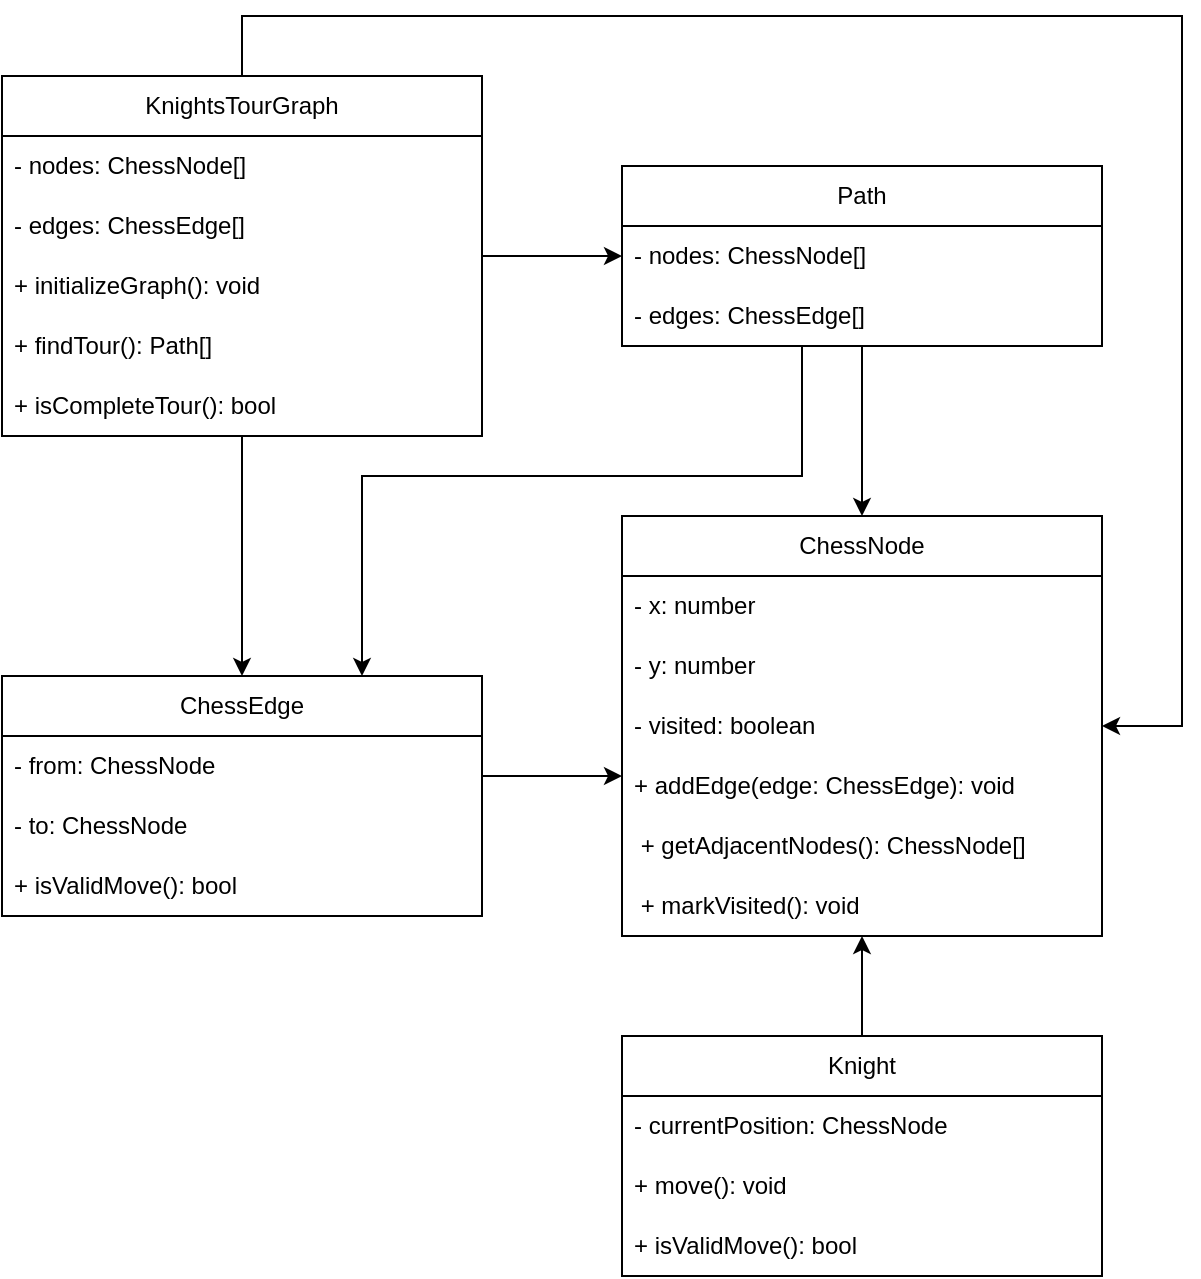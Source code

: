 <mxfile version="24.6.5" type="device">
  <diagram name="Página-1" id="ZcQG_in_lPmHBFCiBbCG">
    <mxGraphModel dx="1311" dy="713" grid="1" gridSize="10" guides="1" tooltips="1" connect="1" arrows="1" fold="1" page="1" pageScale="1" pageWidth="827" pageHeight="1169" math="0" shadow="0">
      <root>
        <mxCell id="0" />
        <mxCell id="1" parent="0" />
        <mxCell id="SAwRuuseJYx6IOJYf8bP-6" value="ChessNode" style="swimlane;fontStyle=0;childLayout=stackLayout;horizontal=1;startSize=30;horizontalStack=0;resizeParent=1;resizeParentMax=0;resizeLast=0;collapsible=1;marginBottom=0;whiteSpace=wrap;html=1;" vertex="1" parent="1">
          <mxGeometry x="360" y="320" width="240" height="210" as="geometry" />
        </mxCell>
        <mxCell id="SAwRuuseJYx6IOJYf8bP-7" value="- x: number" style="text;strokeColor=none;fillColor=none;align=left;verticalAlign=middle;spacingLeft=4;spacingRight=4;overflow=hidden;points=[[0,0.5],[1,0.5]];portConstraint=eastwest;rotatable=0;whiteSpace=wrap;html=1;" vertex="1" parent="SAwRuuseJYx6IOJYf8bP-6">
          <mxGeometry y="30" width="240" height="30" as="geometry" />
        </mxCell>
        <mxCell id="SAwRuuseJYx6IOJYf8bP-8" value="- y: number" style="text;strokeColor=none;fillColor=none;align=left;verticalAlign=middle;spacingLeft=4;spacingRight=4;overflow=hidden;points=[[0,0.5],[1,0.5]];portConstraint=eastwest;rotatable=0;whiteSpace=wrap;html=1;" vertex="1" parent="SAwRuuseJYx6IOJYf8bP-6">
          <mxGeometry y="60" width="240" height="30" as="geometry" />
        </mxCell>
        <mxCell id="SAwRuuseJYx6IOJYf8bP-13" value="- visited: boolean" style="text;strokeColor=none;fillColor=none;align=left;verticalAlign=middle;spacingLeft=4;spacingRight=4;overflow=hidden;points=[[0,0.5],[1,0.5]];portConstraint=eastwest;rotatable=0;whiteSpace=wrap;html=1;" vertex="1" parent="SAwRuuseJYx6IOJYf8bP-6">
          <mxGeometry y="90" width="240" height="30" as="geometry" />
        </mxCell>
        <mxCell id="SAwRuuseJYx6IOJYf8bP-14" value="+ addEdge(edge: ChessEdge): void" style="text;strokeColor=none;fillColor=none;align=left;verticalAlign=middle;spacingLeft=4;spacingRight=4;overflow=hidden;points=[[0,0.5],[1,0.5]];portConstraint=eastwest;rotatable=0;whiteSpace=wrap;html=1;" vertex="1" parent="SAwRuuseJYx6IOJYf8bP-6">
          <mxGeometry y="120" width="240" height="30" as="geometry" />
        </mxCell>
        <mxCell id="SAwRuuseJYx6IOJYf8bP-15" value="&amp;nbsp;+ getAdjacentNodes(): ChessNode[]" style="text;strokeColor=none;fillColor=none;align=left;verticalAlign=middle;spacingLeft=4;spacingRight=4;overflow=hidden;points=[[0,0.5],[1,0.5]];portConstraint=eastwest;rotatable=0;whiteSpace=wrap;html=1;" vertex="1" parent="SAwRuuseJYx6IOJYf8bP-6">
          <mxGeometry y="150" width="240" height="30" as="geometry" />
        </mxCell>
        <mxCell id="SAwRuuseJYx6IOJYf8bP-16" value="&amp;nbsp;+ markVisited(): void" style="text;strokeColor=none;fillColor=none;align=left;verticalAlign=middle;spacingLeft=4;spacingRight=4;overflow=hidden;points=[[0,0.5],[1,0.5]];portConstraint=eastwest;rotatable=0;whiteSpace=wrap;html=1;" vertex="1" parent="SAwRuuseJYx6IOJYf8bP-6">
          <mxGeometry y="180" width="240" height="30" as="geometry" />
        </mxCell>
        <mxCell id="SAwRuuseJYx6IOJYf8bP-50" style="edgeStyle=orthogonalEdgeStyle;rounded=0;orthogonalLoop=1;jettySize=auto;html=1;" edge="1" parent="1" source="SAwRuuseJYx6IOJYf8bP-17" target="SAwRuuseJYx6IOJYf8bP-6">
          <mxGeometry relative="1" as="geometry">
            <Array as="points">
              <mxPoint x="310" y="450" />
              <mxPoint x="310" y="450" />
            </Array>
          </mxGeometry>
        </mxCell>
        <mxCell id="SAwRuuseJYx6IOJYf8bP-17" value="ChessEdge" style="swimlane;fontStyle=0;childLayout=stackLayout;horizontal=1;startSize=30;horizontalStack=0;resizeParent=1;resizeParentMax=0;resizeLast=0;collapsible=1;marginBottom=0;whiteSpace=wrap;html=1;" vertex="1" parent="1">
          <mxGeometry x="50" y="400" width="240" height="120" as="geometry" />
        </mxCell>
        <mxCell id="SAwRuuseJYx6IOJYf8bP-18" value="- from: ChessNode" style="text;strokeColor=none;fillColor=none;align=left;verticalAlign=middle;spacingLeft=4;spacingRight=4;overflow=hidden;points=[[0,0.5],[1,0.5]];portConstraint=eastwest;rotatable=0;whiteSpace=wrap;html=1;" vertex="1" parent="SAwRuuseJYx6IOJYf8bP-17">
          <mxGeometry y="30" width="240" height="30" as="geometry" />
        </mxCell>
        <mxCell id="SAwRuuseJYx6IOJYf8bP-19" value="- to: ChessNode" style="text;strokeColor=none;fillColor=none;align=left;verticalAlign=middle;spacingLeft=4;spacingRight=4;overflow=hidden;points=[[0,0.5],[1,0.5]];portConstraint=eastwest;rotatable=0;whiteSpace=wrap;html=1;" vertex="1" parent="SAwRuuseJYx6IOJYf8bP-17">
          <mxGeometry y="60" width="240" height="30" as="geometry" />
        </mxCell>
        <mxCell id="SAwRuuseJYx6IOJYf8bP-20" value="+ isValidMove(): bool" style="text;strokeColor=none;fillColor=none;align=left;verticalAlign=middle;spacingLeft=4;spacingRight=4;overflow=hidden;points=[[0,0.5],[1,0.5]];portConstraint=eastwest;rotatable=0;whiteSpace=wrap;html=1;" vertex="1" parent="SAwRuuseJYx6IOJYf8bP-17">
          <mxGeometry y="90" width="240" height="30" as="geometry" />
        </mxCell>
        <mxCell id="SAwRuuseJYx6IOJYf8bP-49" style="edgeStyle=orthogonalEdgeStyle;rounded=0;orthogonalLoop=1;jettySize=auto;html=1;entryX=0.75;entryY=0;entryDx=0;entryDy=0;" edge="1" parent="1" source="SAwRuuseJYx6IOJYf8bP-24" target="SAwRuuseJYx6IOJYf8bP-17">
          <mxGeometry relative="1" as="geometry">
            <Array as="points">
              <mxPoint x="450" y="300" />
              <mxPoint x="230" y="300" />
            </Array>
          </mxGeometry>
        </mxCell>
        <mxCell id="SAwRuuseJYx6IOJYf8bP-52" style="edgeStyle=orthogonalEdgeStyle;rounded=0;orthogonalLoop=1;jettySize=auto;html=1;" edge="1" parent="1" source="SAwRuuseJYx6IOJYf8bP-24" target="SAwRuuseJYx6IOJYf8bP-6">
          <mxGeometry relative="1" as="geometry" />
        </mxCell>
        <mxCell id="SAwRuuseJYx6IOJYf8bP-24" value="Path" style="swimlane;fontStyle=0;childLayout=stackLayout;horizontal=1;startSize=30;horizontalStack=0;resizeParent=1;resizeParentMax=0;resizeLast=0;collapsible=1;marginBottom=0;whiteSpace=wrap;html=1;" vertex="1" parent="1">
          <mxGeometry x="360" y="145" width="240" height="90" as="geometry" />
        </mxCell>
        <mxCell id="SAwRuuseJYx6IOJYf8bP-25" value="- nodes: ChessNode[]" style="text;strokeColor=none;fillColor=none;align=left;verticalAlign=middle;spacingLeft=4;spacingRight=4;overflow=hidden;points=[[0,0.5],[1,0.5]];portConstraint=eastwest;rotatable=0;whiteSpace=wrap;html=1;" vertex="1" parent="SAwRuuseJYx6IOJYf8bP-24">
          <mxGeometry y="30" width="240" height="30" as="geometry" />
        </mxCell>
        <mxCell id="SAwRuuseJYx6IOJYf8bP-26" value="- edges: ChessEdge[]" style="text;strokeColor=none;fillColor=none;align=left;verticalAlign=middle;spacingLeft=4;spacingRight=4;overflow=hidden;points=[[0,0.5],[1,0.5]];portConstraint=eastwest;rotatable=0;whiteSpace=wrap;html=1;" vertex="1" parent="SAwRuuseJYx6IOJYf8bP-24">
          <mxGeometry y="60" width="240" height="30" as="geometry" />
        </mxCell>
        <mxCell id="SAwRuuseJYx6IOJYf8bP-51" style="edgeStyle=orthogonalEdgeStyle;rounded=0;orthogonalLoop=1;jettySize=auto;html=1;" edge="1" parent="1" source="SAwRuuseJYx6IOJYf8bP-28" target="SAwRuuseJYx6IOJYf8bP-6">
          <mxGeometry relative="1" as="geometry" />
        </mxCell>
        <mxCell id="SAwRuuseJYx6IOJYf8bP-28" value="Knight" style="swimlane;fontStyle=0;childLayout=stackLayout;horizontal=1;startSize=30;horizontalStack=0;resizeParent=1;resizeParentMax=0;resizeLast=0;collapsible=1;marginBottom=0;whiteSpace=wrap;html=1;" vertex="1" parent="1">
          <mxGeometry x="360" y="580" width="240" height="120" as="geometry" />
        </mxCell>
        <mxCell id="SAwRuuseJYx6IOJYf8bP-29" value="- currentPosition: ChessNode" style="text;strokeColor=none;fillColor=none;align=left;verticalAlign=middle;spacingLeft=4;spacingRight=4;overflow=hidden;points=[[0,0.5],[1,0.5]];portConstraint=eastwest;rotatable=0;whiteSpace=wrap;html=1;" vertex="1" parent="SAwRuuseJYx6IOJYf8bP-28">
          <mxGeometry y="30" width="240" height="30" as="geometry" />
        </mxCell>
        <mxCell id="SAwRuuseJYx6IOJYf8bP-30" value="+ move(): void" style="text;strokeColor=none;fillColor=none;align=left;verticalAlign=middle;spacingLeft=4;spacingRight=4;overflow=hidden;points=[[0,0.5],[1,0.5]];portConstraint=eastwest;rotatable=0;whiteSpace=wrap;html=1;" vertex="1" parent="SAwRuuseJYx6IOJYf8bP-28">
          <mxGeometry y="60" width="240" height="30" as="geometry" />
        </mxCell>
        <mxCell id="SAwRuuseJYx6IOJYf8bP-31" value="+ isValidMove(): bool" style="text;strokeColor=none;fillColor=none;align=left;verticalAlign=middle;spacingLeft=4;spacingRight=4;overflow=hidden;points=[[0,0.5],[1,0.5]];portConstraint=eastwest;rotatable=0;whiteSpace=wrap;html=1;" vertex="1" parent="SAwRuuseJYx6IOJYf8bP-28">
          <mxGeometry y="90" width="240" height="30" as="geometry" />
        </mxCell>
        <mxCell id="SAwRuuseJYx6IOJYf8bP-43" style="edgeStyle=orthogonalEdgeStyle;rounded=0;orthogonalLoop=1;jettySize=auto;html=1;entryX=0.5;entryY=0;entryDx=0;entryDy=0;" edge="1" parent="1" source="SAwRuuseJYx6IOJYf8bP-35" target="SAwRuuseJYx6IOJYf8bP-17">
          <mxGeometry relative="1" as="geometry" />
        </mxCell>
        <mxCell id="SAwRuuseJYx6IOJYf8bP-44" style="edgeStyle=orthogonalEdgeStyle;rounded=0;orthogonalLoop=1;jettySize=auto;html=1;entryX=0;entryY=0.5;entryDx=0;entryDy=0;" edge="1" parent="1" source="SAwRuuseJYx6IOJYf8bP-35" target="SAwRuuseJYx6IOJYf8bP-25">
          <mxGeometry relative="1" as="geometry" />
        </mxCell>
        <mxCell id="SAwRuuseJYx6IOJYf8bP-53" style="edgeStyle=orthogonalEdgeStyle;rounded=0;orthogonalLoop=1;jettySize=auto;html=1;" edge="1" parent="1" source="SAwRuuseJYx6IOJYf8bP-35" target="SAwRuuseJYx6IOJYf8bP-6">
          <mxGeometry relative="1" as="geometry">
            <Array as="points">
              <mxPoint x="170" y="70" />
              <mxPoint x="640" y="70" />
              <mxPoint x="640" y="425" />
            </Array>
          </mxGeometry>
        </mxCell>
        <mxCell id="SAwRuuseJYx6IOJYf8bP-35" value="KnightsTourGraph" style="swimlane;fontStyle=0;childLayout=stackLayout;horizontal=1;startSize=30;horizontalStack=0;resizeParent=1;resizeParentMax=0;resizeLast=0;collapsible=1;marginBottom=0;whiteSpace=wrap;html=1;" vertex="1" parent="1">
          <mxGeometry x="50" y="100" width="240" height="180" as="geometry" />
        </mxCell>
        <mxCell id="SAwRuuseJYx6IOJYf8bP-36" value="- nodes: ChessNode[]" style="text;strokeColor=none;fillColor=none;align=left;verticalAlign=middle;spacingLeft=4;spacingRight=4;overflow=hidden;points=[[0,0.5],[1,0.5]];portConstraint=eastwest;rotatable=0;whiteSpace=wrap;html=1;" vertex="1" parent="SAwRuuseJYx6IOJYf8bP-35">
          <mxGeometry y="30" width="240" height="30" as="geometry" />
        </mxCell>
        <mxCell id="SAwRuuseJYx6IOJYf8bP-37" value="- edges: ChessEdge[]" style="text;strokeColor=none;fillColor=none;align=left;verticalAlign=middle;spacingLeft=4;spacingRight=4;overflow=hidden;points=[[0,0.5],[1,0.5]];portConstraint=eastwest;rotatable=0;whiteSpace=wrap;html=1;" vertex="1" parent="SAwRuuseJYx6IOJYf8bP-35">
          <mxGeometry y="60" width="240" height="30" as="geometry" />
        </mxCell>
        <mxCell id="SAwRuuseJYx6IOJYf8bP-38" value="+ initializeGraph(): void" style="text;strokeColor=none;fillColor=none;align=left;verticalAlign=middle;spacingLeft=4;spacingRight=4;overflow=hidden;points=[[0,0.5],[1,0.5]];portConstraint=eastwest;rotatable=0;whiteSpace=wrap;html=1;" vertex="1" parent="SAwRuuseJYx6IOJYf8bP-35">
          <mxGeometry y="90" width="240" height="30" as="geometry" />
        </mxCell>
        <mxCell id="SAwRuuseJYx6IOJYf8bP-39" value="+ findTour(): Path[]" style="text;strokeColor=none;fillColor=none;align=left;verticalAlign=middle;spacingLeft=4;spacingRight=4;overflow=hidden;points=[[0,0.5],[1,0.5]];portConstraint=eastwest;rotatable=0;whiteSpace=wrap;html=1;" vertex="1" parent="SAwRuuseJYx6IOJYf8bP-35">
          <mxGeometry y="120" width="240" height="30" as="geometry" />
        </mxCell>
        <mxCell id="SAwRuuseJYx6IOJYf8bP-40" value="+ isCompleteTour(): bool" style="text;strokeColor=none;fillColor=none;align=left;verticalAlign=middle;spacingLeft=4;spacingRight=4;overflow=hidden;points=[[0,0.5],[1,0.5]];portConstraint=eastwest;rotatable=0;whiteSpace=wrap;html=1;" vertex="1" parent="SAwRuuseJYx6IOJYf8bP-35">
          <mxGeometry y="150" width="240" height="30" as="geometry" />
        </mxCell>
      </root>
    </mxGraphModel>
  </diagram>
</mxfile>
